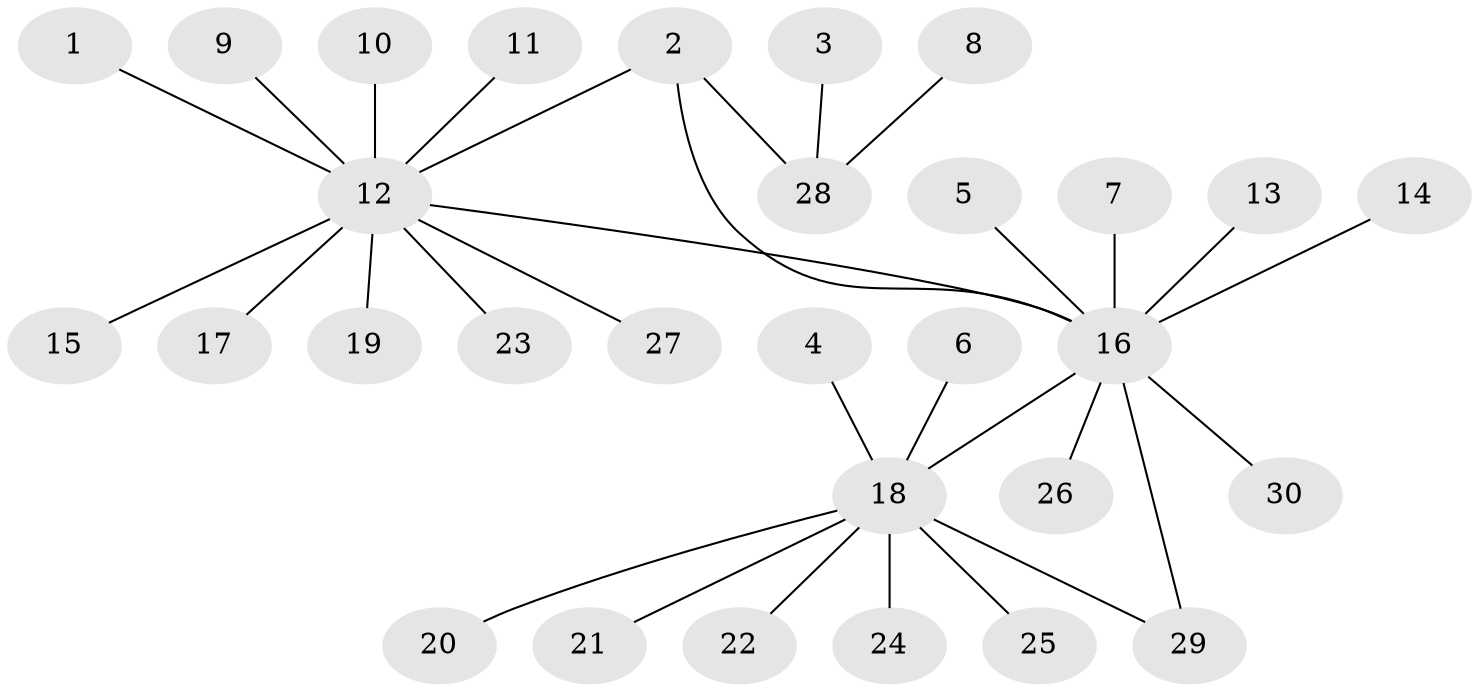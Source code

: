// original degree distribution, {1: 0.75, 16: 0.016666666666666666, 3: 0.06666666666666667, 15: 0.016666666666666666, 6: 0.016666666666666666, 13: 0.016666666666666666, 2: 0.1, 5: 0.016666666666666666}
// Generated by graph-tools (version 1.1) at 2025/01/03/09/25 03:01:43]
// undirected, 30 vertices, 31 edges
graph export_dot {
graph [start="1"]
  node [color=gray90,style=filled];
  1;
  2;
  3;
  4;
  5;
  6;
  7;
  8;
  9;
  10;
  11;
  12;
  13;
  14;
  15;
  16;
  17;
  18;
  19;
  20;
  21;
  22;
  23;
  24;
  25;
  26;
  27;
  28;
  29;
  30;
  1 -- 12 [weight=1.0];
  2 -- 12 [weight=1.0];
  2 -- 16 [weight=1.0];
  2 -- 28 [weight=1.0];
  3 -- 28 [weight=1.0];
  4 -- 18 [weight=1.0];
  5 -- 16 [weight=1.0];
  6 -- 18 [weight=1.0];
  7 -- 16 [weight=1.0];
  8 -- 28 [weight=1.0];
  9 -- 12 [weight=1.0];
  10 -- 12 [weight=1.0];
  11 -- 12 [weight=1.0];
  12 -- 15 [weight=1.0];
  12 -- 16 [weight=1.0];
  12 -- 17 [weight=1.0];
  12 -- 19 [weight=1.0];
  12 -- 23 [weight=1.0];
  12 -- 27 [weight=1.0];
  13 -- 16 [weight=1.0];
  14 -- 16 [weight=1.0];
  16 -- 18 [weight=1.0];
  16 -- 26 [weight=1.0];
  16 -- 29 [weight=1.0];
  16 -- 30 [weight=1.0];
  18 -- 20 [weight=1.0];
  18 -- 21 [weight=1.0];
  18 -- 22 [weight=1.0];
  18 -- 24 [weight=1.0];
  18 -- 25 [weight=1.0];
  18 -- 29 [weight=1.0];
}
